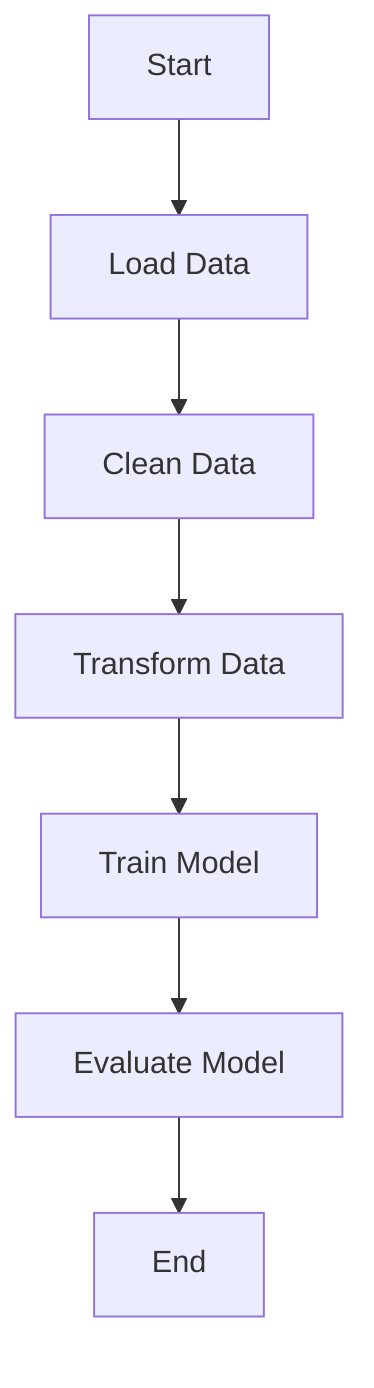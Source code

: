 graph TD
A[Start] --> B[Load Data]
B --> C[Clean Data]
C --> D[Transform Data]
D --> E[Train Model]
E --> F[Evaluate Model]
F --> G[End]

%% A: Starting point of the workflow
%% B: Loading of datasets
%% C: Cleaning and preprocessing of data
%% D: Data transformation for feature engineering
%% E: Training machine learning model(s)
%% F: Evaluation of trained model(s)
%% G: End of the workflow